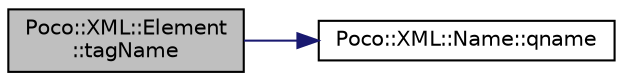 digraph "Poco::XML::Element::tagName"
{
 // LATEX_PDF_SIZE
  edge [fontname="Helvetica",fontsize="10",labelfontname="Helvetica",labelfontsize="10"];
  node [fontname="Helvetica",fontsize="10",shape=record];
  rankdir="LR";
  Node1 [label="Poco::XML::Element\l::tagName",height=0.2,width=0.4,color="black", fillcolor="grey75", style="filled", fontcolor="black",tooltip=" "];
  Node1 -> Node2 [color="midnightblue",fontsize="10",style="solid"];
  Node2 [label="Poco::XML::Name::qname",height=0.2,width=0.4,color="black", fillcolor="white", style="filled",URL="$classPoco_1_1XML_1_1Name.html#a2272ade6f2ef102c50e335b0972e3025",tooltip="Returns true if either the qnames are identical or the namespaceURIs and the localNames are identical..."];
}
